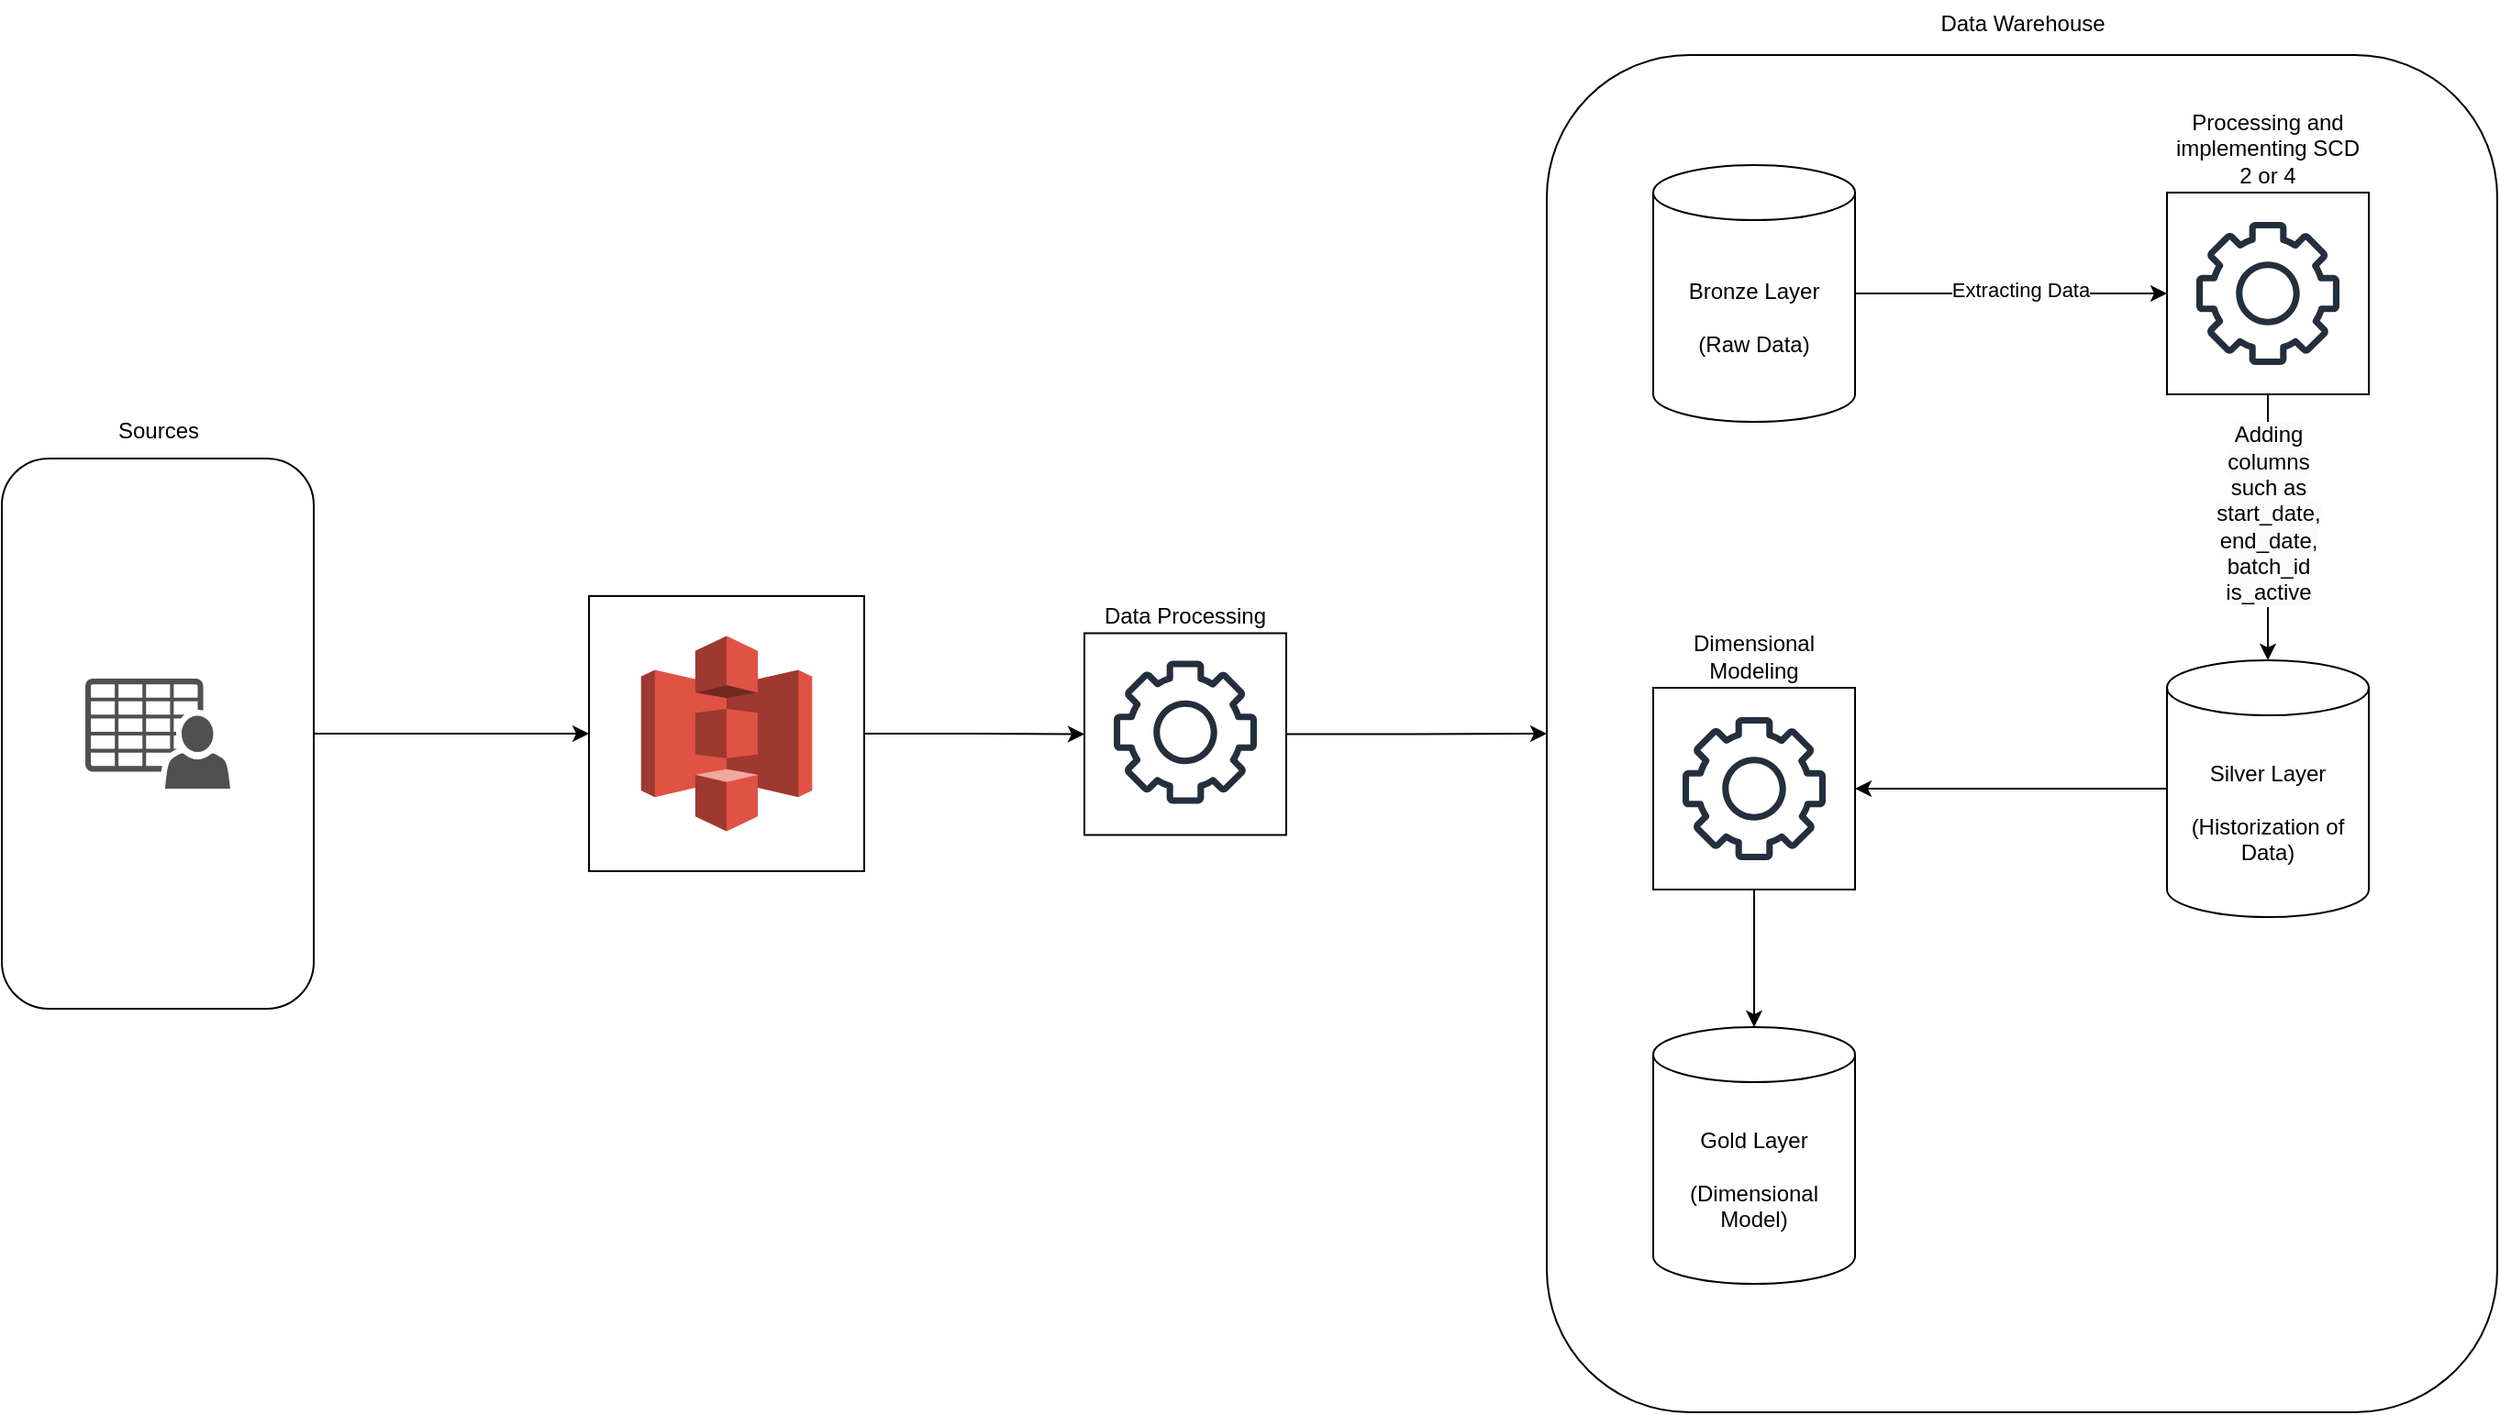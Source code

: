 <mxfile version="24.4.9" type="device">
  <diagram name="Page-1" id="F3d8j_xdj0K5PrZPjPcD">
    <mxGraphModel dx="1687" dy="908" grid="1" gridSize="10" guides="1" tooltips="1" connect="1" arrows="1" fold="1" page="1" pageScale="1" pageWidth="850" pageHeight="1100" math="0" shadow="0">
      <root>
        <mxCell id="0" />
        <mxCell id="1" parent="0" />
        <mxCell id="vPkWRUFjH7KnqTRXdNKg-2" value="" style="rounded=1;whiteSpace=wrap;html=1;" vertex="1" parent="1">
          <mxGeometry x="922" y="30" width="518" height="740" as="geometry" />
        </mxCell>
        <mxCell id="vPkWRUFjH7KnqTRXdNKg-15" style="edgeStyle=orthogonalEdgeStyle;rounded=0;orthogonalLoop=1;jettySize=auto;html=1;entryX=0;entryY=0.5;entryDx=0;entryDy=0;" edge="1" parent="1" source="vPkWRUFjH7KnqTRXdNKg-3" target="vPkWRUFjH7KnqTRXdNKg-26">
          <mxGeometry relative="1" as="geometry">
            <mxPoint x="390" y="400" as="targetPoint" />
          </mxGeometry>
        </mxCell>
        <mxCell id="vPkWRUFjH7KnqTRXdNKg-3" value="" style="rounded=1;whiteSpace=wrap;html=1;" vertex="1" parent="1">
          <mxGeometry x="80" y="250" width="170" height="300" as="geometry" />
        </mxCell>
        <mxCell id="vPkWRUFjH7KnqTRXdNKg-4" value="Sources" style="text;html=1;align=center;verticalAlign=middle;resizable=0;points=[];autosize=1;strokeColor=none;fillColor=none;" vertex="1" parent="1">
          <mxGeometry x="130" y="220" width="70" height="30" as="geometry" />
        </mxCell>
        <mxCell id="vPkWRUFjH7KnqTRXdNKg-5" value="" style="sketch=0;pointerEvents=1;shadow=0;dashed=0;html=1;strokeColor=none;fillColor=#505050;labelPosition=center;verticalLabelPosition=bottom;verticalAlign=top;outlineConnect=0;align=center;shape=mxgraph.office.users.csv_file;" vertex="1" parent="1">
          <mxGeometry x="125.5" y="370" width="79" height="60" as="geometry" />
        </mxCell>
        <mxCell id="vPkWRUFjH7KnqTRXdNKg-20" style="edgeStyle=orthogonalEdgeStyle;rounded=0;orthogonalLoop=1;jettySize=auto;html=1;entryX=0;entryY=0.5;entryDx=0;entryDy=0;" edge="1" parent="1" source="vPkWRUFjH7KnqTRXdNKg-7" target="vPkWRUFjH7KnqTRXdNKg-19">
          <mxGeometry relative="1" as="geometry" />
        </mxCell>
        <mxCell id="vPkWRUFjH7KnqTRXdNKg-21" value="Extracting Data" style="edgeLabel;html=1;align=center;verticalAlign=middle;resizable=0;points=[];" vertex="1" connectable="0" parent="vPkWRUFjH7KnqTRXdNKg-20">
          <mxGeometry x="0.271" y="2" relative="1" as="geometry">
            <mxPoint x="-18" as="offset" />
          </mxGeometry>
        </mxCell>
        <mxCell id="vPkWRUFjH7KnqTRXdNKg-7" value="Bronze Layer&lt;div&gt;&lt;br&gt;&lt;/div&gt;&lt;div&gt;(Raw Data)&lt;/div&gt;" style="shape=cylinder3;whiteSpace=wrap;html=1;boundedLbl=1;backgroundOutline=1;size=15;" vertex="1" parent="1">
          <mxGeometry x="980" y="90" width="110" height="140" as="geometry" />
        </mxCell>
        <mxCell id="vPkWRUFjH7KnqTRXdNKg-31" style="edgeStyle=orthogonalEdgeStyle;rounded=0;orthogonalLoop=1;jettySize=auto;html=1;entryX=1;entryY=0.5;entryDx=0;entryDy=0;" edge="1" parent="1" source="vPkWRUFjH7KnqTRXdNKg-8" target="vPkWRUFjH7KnqTRXdNKg-29">
          <mxGeometry relative="1" as="geometry" />
        </mxCell>
        <mxCell id="vPkWRUFjH7KnqTRXdNKg-8" value="Silver Layer&lt;div&gt;&lt;br&gt;&lt;/div&gt;&lt;div&gt;(Historization of Data)&lt;/div&gt;" style="shape=cylinder3;whiteSpace=wrap;html=1;boundedLbl=1;backgroundOutline=1;size=15;" vertex="1" parent="1">
          <mxGeometry x="1260" y="360" width="110" height="140" as="geometry" />
        </mxCell>
        <mxCell id="vPkWRUFjH7KnqTRXdNKg-9" value="Gold Layer&lt;div&gt;&lt;br&gt;&lt;div&gt;(Dimensional Model)&lt;/div&gt;&lt;/div&gt;" style="shape=cylinder3;whiteSpace=wrap;html=1;boundedLbl=1;backgroundOutline=1;size=15;" vertex="1" parent="1">
          <mxGeometry x="980" y="560" width="110" height="140" as="geometry" />
        </mxCell>
        <mxCell id="vPkWRUFjH7KnqTRXdNKg-17" value="Data Warehouse&lt;div&gt;&lt;br&gt;&lt;/div&gt;" style="text;html=1;align=center;verticalAlign=middle;resizable=0;points=[];autosize=1;strokeColor=none;fillColor=none;" vertex="1" parent="1">
          <mxGeometry x="1126" width="110" height="40" as="geometry" />
        </mxCell>
        <mxCell id="vPkWRUFjH7KnqTRXdNKg-22" style="edgeStyle=orthogonalEdgeStyle;rounded=0;orthogonalLoop=1;jettySize=auto;html=1;" edge="1" parent="1" source="vPkWRUFjH7KnqTRXdNKg-19" target="vPkWRUFjH7KnqTRXdNKg-8">
          <mxGeometry relative="1" as="geometry" />
        </mxCell>
        <mxCell id="vPkWRUFjH7KnqTRXdNKg-23" value="&lt;span style=&quot;font-size: 12px; text-wrap: wrap; background-color: rgb(251, 251, 251);&quot;&gt;Adding columns such as start_date, end_date, batch_id is_active&lt;/span&gt;" style="edgeLabel;html=1;align=center;verticalAlign=middle;resizable=0;points=[];" vertex="1" connectable="0" parent="vPkWRUFjH7KnqTRXdNKg-22">
          <mxGeometry x="0.103" y="-1" relative="1" as="geometry">
            <mxPoint x="1" y="-15" as="offset" />
          </mxGeometry>
        </mxCell>
        <mxCell id="vPkWRUFjH7KnqTRXdNKg-19" value="Processing and implementing SCD 2 or 4&lt;div&gt;&lt;br&gt;&lt;/div&gt;&lt;div&gt;&lt;br&gt;&lt;/div&gt;&lt;div&gt;&lt;br&gt;&lt;/div&gt;&lt;div&gt;&lt;br&gt;&lt;/div&gt;&lt;div&gt;&lt;br&gt;&lt;/div&gt;&lt;div&gt;&lt;br&gt;&lt;/div&gt;&lt;div&gt;&lt;br&gt;&lt;/div&gt;&lt;div&gt;&lt;br&gt;&lt;/div&gt;&lt;div&gt;&lt;br&gt;&lt;/div&gt;&lt;div&gt;&lt;br&gt;&lt;/div&gt;&lt;div&gt;&lt;br&gt;&lt;/div&gt;" style="whiteSpace=wrap;html=1;aspect=fixed;" vertex="1" parent="1">
          <mxGeometry x="1260" y="105" width="110" height="110" as="geometry" />
        </mxCell>
        <mxCell id="vPkWRUFjH7KnqTRXdNKg-18" value="" style="sketch=0;outlineConnect=0;fontColor=#232F3E;gradientColor=none;fillColor=#232F3D;strokeColor=none;dashed=0;verticalLabelPosition=bottom;verticalAlign=top;align=center;html=1;fontSize=12;fontStyle=0;aspect=fixed;pointerEvents=1;shape=mxgraph.aws4.gear;" vertex="1" parent="1">
          <mxGeometry x="1276" y="121" width="78" height="78" as="geometry" />
        </mxCell>
        <mxCell id="vPkWRUFjH7KnqTRXdNKg-37" style="edgeStyle=orthogonalEdgeStyle;rounded=0;orthogonalLoop=1;jettySize=auto;html=1;entryX=0;entryY=0.5;entryDx=0;entryDy=0;" edge="1" parent="1" source="vPkWRUFjH7KnqTRXdNKg-26" target="vPkWRUFjH7KnqTRXdNKg-35">
          <mxGeometry relative="1" as="geometry" />
        </mxCell>
        <mxCell id="vPkWRUFjH7KnqTRXdNKg-26" value="" style="whiteSpace=wrap;html=1;aspect=fixed;" vertex="1" parent="1">
          <mxGeometry x="400" y="325" width="150" height="150" as="geometry" />
        </mxCell>
        <mxCell id="vPkWRUFjH7KnqTRXdNKg-28" value="" style="outlineConnect=0;dashed=0;verticalLabelPosition=bottom;verticalAlign=top;align=center;html=1;shape=mxgraph.aws3.s3;fillColor=#E05243;gradientColor=none;" vertex="1" parent="1">
          <mxGeometry x="428.38" y="346.75" width="93.25" height="106.5" as="geometry" />
        </mxCell>
        <mxCell id="vPkWRUFjH7KnqTRXdNKg-32" style="edgeStyle=orthogonalEdgeStyle;rounded=0;orthogonalLoop=1;jettySize=auto;html=1;" edge="1" parent="1" source="vPkWRUFjH7KnqTRXdNKg-29" target="vPkWRUFjH7KnqTRXdNKg-9">
          <mxGeometry relative="1" as="geometry" />
        </mxCell>
        <mxCell id="vPkWRUFjH7KnqTRXdNKg-29" value="&lt;div&gt;Dimensional Modeling&lt;/div&gt;&lt;div&gt;&lt;br&gt;&lt;/div&gt;&lt;div&gt;&lt;br&gt;&lt;/div&gt;&lt;div&gt;&lt;br&gt;&lt;/div&gt;&lt;div&gt;&lt;br&gt;&lt;/div&gt;&lt;div&gt;&lt;br&gt;&lt;/div&gt;&lt;div&gt;&lt;br&gt;&lt;/div&gt;&lt;div&gt;&lt;br&gt;&lt;/div&gt;&lt;div&gt;&lt;br&gt;&lt;/div&gt;&lt;div&gt;&lt;br&gt;&lt;/div&gt;&lt;div&gt;&lt;br&gt;&lt;/div&gt;" style="whiteSpace=wrap;html=1;aspect=fixed;" vertex="1" parent="1">
          <mxGeometry x="980" y="375" width="110" height="110" as="geometry" />
        </mxCell>
        <mxCell id="vPkWRUFjH7KnqTRXdNKg-30" value="" style="sketch=0;outlineConnect=0;fontColor=#232F3E;gradientColor=none;fillColor=#232F3D;strokeColor=none;dashed=0;verticalLabelPosition=bottom;verticalAlign=top;align=center;html=1;fontSize=12;fontStyle=0;aspect=fixed;pointerEvents=1;shape=mxgraph.aws4.gear;" vertex="1" parent="1">
          <mxGeometry x="996" y="391" width="78" height="78" as="geometry" />
        </mxCell>
        <mxCell id="vPkWRUFjH7KnqTRXdNKg-38" style="edgeStyle=orthogonalEdgeStyle;rounded=0;orthogonalLoop=1;jettySize=auto;html=1;" edge="1" parent="1" source="vPkWRUFjH7KnqTRXdNKg-35" target="vPkWRUFjH7KnqTRXdNKg-2">
          <mxGeometry relative="1" as="geometry" />
        </mxCell>
        <mxCell id="vPkWRUFjH7KnqTRXdNKg-35" value="&lt;div&gt;Data Processing&lt;/div&gt;&lt;div&gt;&lt;br&gt;&lt;/div&gt;&lt;div&gt;&lt;br&gt;&lt;/div&gt;&lt;div&gt;&lt;br&gt;&lt;/div&gt;&lt;div&gt;&lt;br&gt;&lt;/div&gt;&lt;div&gt;&lt;br&gt;&lt;/div&gt;&lt;div&gt;&lt;br&gt;&lt;/div&gt;&lt;div&gt;&lt;br&gt;&lt;/div&gt;&lt;div&gt;&lt;br&gt;&lt;/div&gt;&lt;div&gt;&lt;br&gt;&lt;/div&gt;" style="whiteSpace=wrap;html=1;aspect=fixed;" vertex="1" parent="1">
          <mxGeometry x="670" y="345.25" width="110" height="110" as="geometry" />
        </mxCell>
        <mxCell id="vPkWRUFjH7KnqTRXdNKg-36" value="" style="sketch=0;outlineConnect=0;fontColor=#232F3E;gradientColor=none;fillColor=#232F3D;strokeColor=none;dashed=0;verticalLabelPosition=bottom;verticalAlign=top;align=center;html=1;fontSize=12;fontStyle=0;aspect=fixed;pointerEvents=1;shape=mxgraph.aws4.gear;" vertex="1" parent="1">
          <mxGeometry x="686" y="360.25" width="78" height="78" as="geometry" />
        </mxCell>
      </root>
    </mxGraphModel>
  </diagram>
</mxfile>
